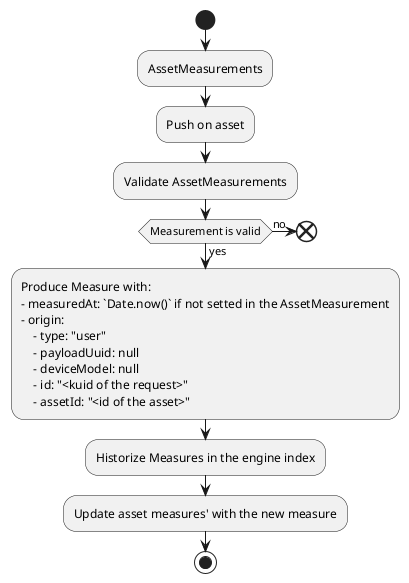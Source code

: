@startuml
start
:AssetMeasurements;

:Push on asset;

:Validate AssetMeasurements;

if (Measurement is valid) then (no)
end
else (yes)
    :Produce Measure with:
    - measuredAt: `Date.now()` if not setted in the AssetMeasurement
    - origin:
        - type: "user"
        - payloadUuid: null
        - deviceModel: null
        - id: "<kuid of the request>"
        - assetId: "<id of the asset>";
endif

:Historize Measures in the engine index;

:Update asset measures' with the new measure;

stop
@enduml
